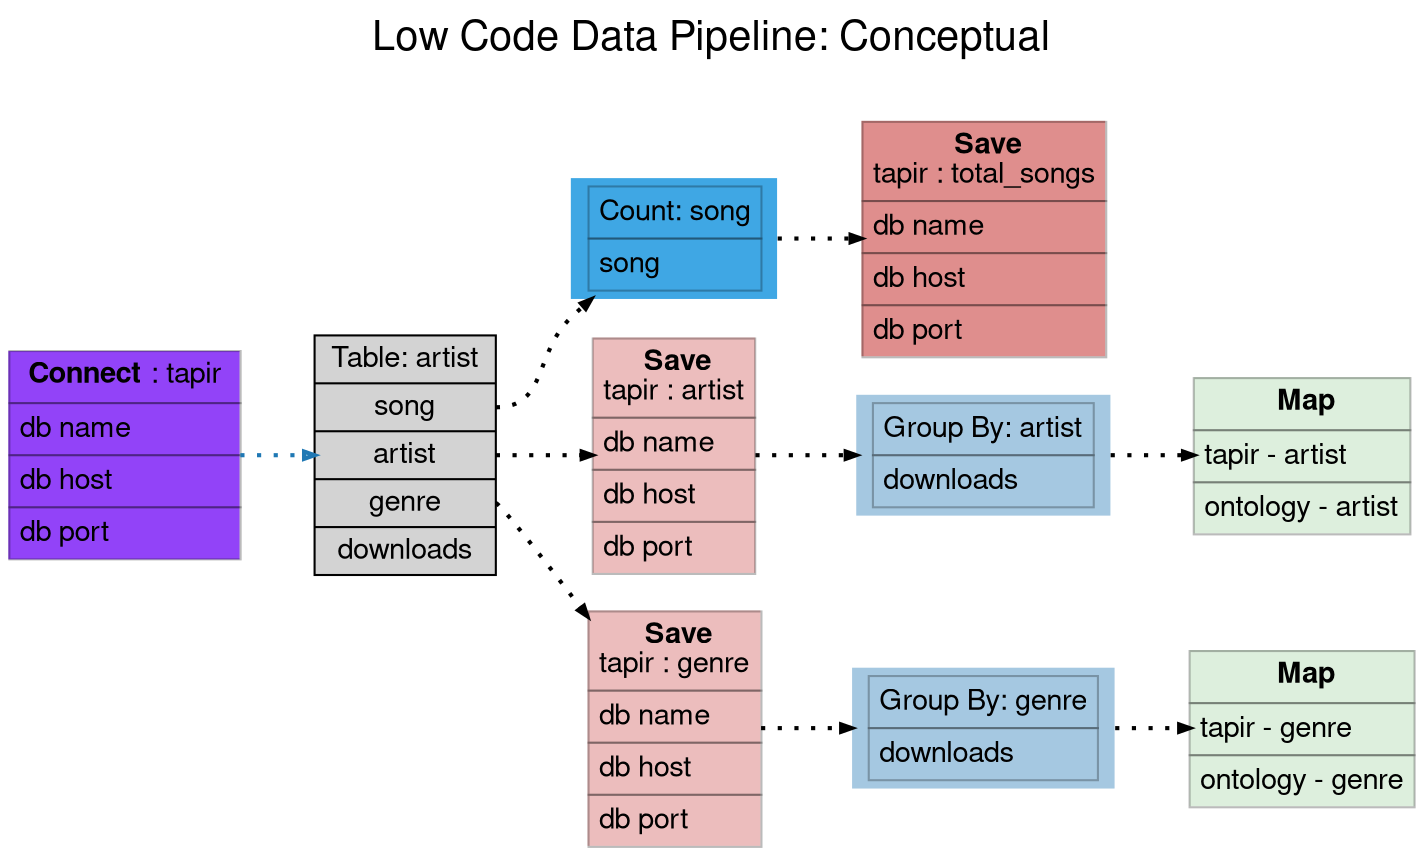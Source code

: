strict digraph {
	graph [
		label = "Low Code Data Pipeline: Conceptual\n\n"
		labelloc = t
		fontname = "Helvetica,Arial,sans-serif"
		fontsize = 20
		layout = dot
		rankdir = LR
		newrank = true
	]
	node [
		style=filled
		shape=rect
		pencolor="#00000044" // frames color
		fontname="Helvetica,Arial,sans-serif"
		shape=plaintext
	]
	edge [
		arrowsize=0.5
		fontname="Helvetica,Arial,sans-serif"
		labeldistance=3
		labelfontcolor="#00000080"
		penwidth=2
		style=dotted // dotted style symbolizes data transfer
	]

    Connect [
		color="#9243f8"
		label=<<table border="0" cellborder="1" cellspacing="0" cellpadding="4">
			<tr> <td> <b>Connect</b> : tapir </td> </tr>
			<tr> <td align="left">db name</td> </tr>
			<tr> <td align="left">db host</td> </tr>
			<tr> <td align="left">db port</td> </tr>
		    </table>
            >
		shape=plain
	]

	Columns [
		shape=record
		label="<c1>Table: artist|<c2>song|<c3>artist|<c4>genre|<c5>downloads"
		]
	GroupByGenre [
		label=<<table border="0" cellborder="1" cellspacing="0" cellpadding="4">
			<tr> <td>Group By: genre</td> </tr>
			<tr><td align="left">downloads</td></tr>
		</table>>
		fillcolor="#1f77b466"
		]
	GroupByArtist [
		label=<<table border="0" cellborder="1" cellspacing="0" cellpadding="4">
			<tr> <td>Group By: artist</td> </tr>
			<tr><td align="left">downloads</td></tr>
		</table>>
		fillcolor="#1f77b466"
		style="filled"
	]
	CountSongs [
		label=<<table border="0" cellborder="1" cellspacing="0" cellpadding="4">
			<tr> <td>Count: song</td> </tr>
			<tr><td align="left">song</td></tr>
		</table>>
		fillcolor="#3fa7e4"
		]
    SaveArtist [
		color="#b8030042"
		label=<<table border="0" cellborder="1" cellspacing="0" cellpadding="4">
			<tr> <td> <b>Save</b><br/>tapir : artist</td> </tr>
			<tr> <td align="left">db name</td></tr>
			<tr> <td align="left">db host</td></tr>
			<tr> <td align="left">db port</td></tr>
		    </table>
            >
		shape=plain
	]
    SaveGenre [
		color="#b8030042"
		label=<<table border="0" cellborder="1" cellspacing="0" cellpadding="4">
			<tr> <td> <b>Save</b><br/>tapir : genre</td> </tr>
			<tr> <td align="left">db name</td></tr>
			<tr> <td align="left">db host</td></tr>
			<tr> <td align="left">db port</td></tr>
		    </table>
            >
		shape=plain
	]
	SaveSong [
		color="#b8030072"
		label=<<table border="0" cellborder="1" cellspacing="0" cellpadding="4">
			<tr> <td> <b>Save</b><br/>tapir : total_songs</td> </tr>
			<tr> <td align="left">db name</td></tr>
			<tr> <td align="left">db host</td></tr>
			<tr> <td align="left">db port</td></tr>
		    </table>
            >
		shape=plain
	]
	MapArtist [
		color="#00880022"
		label=<<table border="0" cellborder="1" cellspacing="0" cellpadding="4">
			<tr> <td> <b>Map</b></td> </tr>
			<tr> <td align="left">tapir - artist</td></tr>
			<tr> <td align="left">ontology - artist</td></tr>
		    </table>
            >
		shape=plain
	]
	MapGenre [
		color="#00880022"
		label=<<table border="0" cellborder="1" cellspacing="0" cellpadding="4">
			<tr> <td> <b>Map</b></td> </tr>
			<tr> <td align="left">tapir - genre</td></tr>
			<tr> <td align="left">ontology - genre</td></tr>
		    </table>
            >
		shape=plain
	]
    Connect -> Columns [fillcolor="#a6cee3" color="#1f78b4"]
	Columns:c3 -> SaveArtist -> GroupByArtist -> MapArtist
	Columns:c4 -> SaveGenre ->GroupByGenre ->  MapGenre
	Columns:c2 -> CountSongs -> SaveSong
}